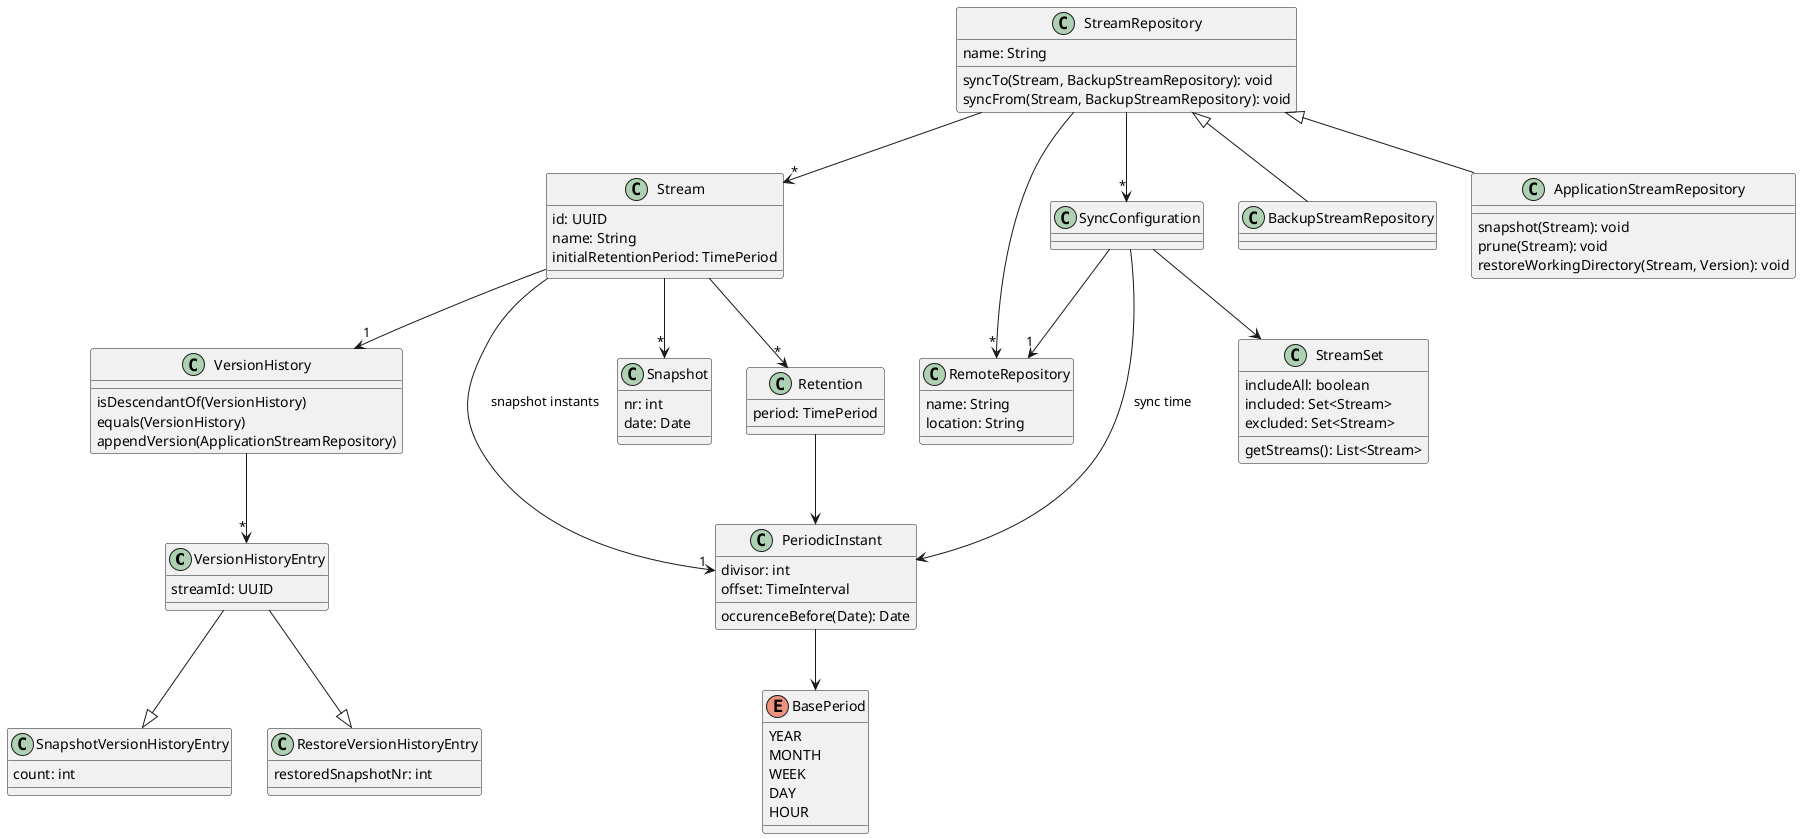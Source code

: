 @startuml

class VersionHistoryEntry {
	streamId: UUID
}
VersionHistoryEntry --|> SnapshotVersionHistoryEntry
VersionHistoryEntry --|> RestoreVersionHistoryEntry

class SnapshotVersionHistoryEntry {
	count: int
}

class RestoreVersionHistoryEntry {
	restoredSnapshotNr: int
}

class VersionHistory {
	isDescendantOf(VersionHistory)
	equals(VersionHistory)
	appendVersion(ApplicationStreamRepository)
}
VersionHistory --> "*"  VersionHistoryEntry

enum BasePeriod {
	YEAR
	MONTH
	WEEK
	DAY
	HOUR
}

class PeriodicInstant {
	divisor: int
	offset: TimeInterval
	occurenceBefore(Date): Date
}
PeriodicInstant --> BasePeriod

class Snapshot {
	nr: int
	date: Date
}

class Retention{
	period: TimePeriod
}
Retention --> PeriodicInstant

class Stream {
	id: UUID
	name: String
	initialRetentionPeriod: TimePeriod
}
Stream --> "1" VersionHistory
Stream --> "1" PeriodicInstant: "snapshot instants"
Stream --> "*" Snapshot
Stream --> "*" Retention

class RemoteRepository {
	name: String
	location: String
}

class StreamSet {
	includeAll: boolean
	included: Set<Stream>
	excluded: Set<Stream>
	
	getStreams(): List<Stream>
}

class SyncConfiguration {
}
SyncConfiguration --> StreamSet
SyncConfiguration --> PeriodicInstant: "sync time"
SyncConfiguration --> "1" RemoteRepository

class StreamRepository {
	name: String
	syncTo(Stream, BackupStreamRepository): void
	syncFrom(Stream, BackupStreamRepository): void
}
StreamRepository --> "*" Stream
StreamRepository --> "*" SyncConfiguration
StreamRepository --> "*" RemoteRepository

class BackupStreamRepository {
}
StreamRepository <|-- BackupStreamRepository

class ApplicationStreamRepository {
	snapshot(Stream): void
	prune(Stream): void
	restoreWorkingDirectory(Stream, Version): void
}
StreamRepository <|-- ApplicationStreamRepository

@enduml
